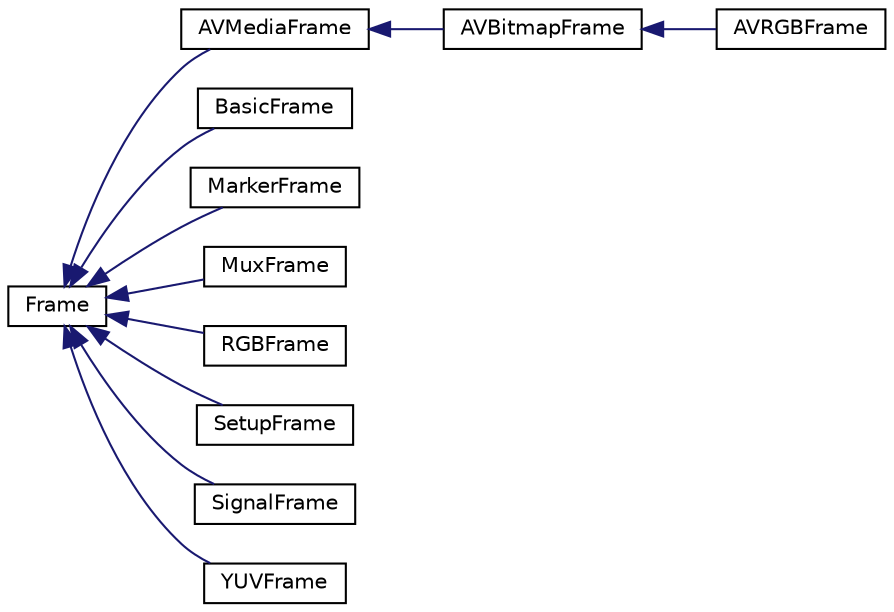 digraph "Graphical Class Hierarchy"
{
  edge [fontname="Helvetica",fontsize="10",labelfontname="Helvetica",labelfontsize="10"];
  node [fontname="Helvetica",fontsize="10",shape=record];
  rankdir="LR";
  Node0 [label="Frame",height=0.2,width=0.4,color="black", fillcolor="white", style="filled",URL="$classFrame.html",tooltip="Frame: An abstract queueable class. "];
  Node0 -> Node1 [dir="back",color="midnightblue",fontsize="10",style="solid",fontname="Helvetica"];
  Node1 [label="AVMediaFrame",height=0.2,width=0.4,color="black", fillcolor="white", style="filled",URL="$classAVMediaFrame.html",tooltip="Decoded Frame in FFmpeg format. "];
  Node1 -> Node2 [dir="back",color="midnightblue",fontsize="10",style="solid",fontname="Helvetica"];
  Node2 [label="AVBitmapFrame",height=0.2,width=0.4,color="black", fillcolor="white", style="filled",URL="$classAVBitmapFrame.html",tooltip="Decoded YUV/RGB frame in FFMpeg format. "];
  Node2 -> Node3 [dir="back",color="midnightblue",fontsize="10",style="solid",fontname="Helvetica"];
  Node3 [label="AVRGBFrame",height=0.2,width=0.4,color="black", fillcolor="white", style="filled",URL="$classAVRGBFrame.html",tooltip="Decoded YUV frame in a non-planar format (thus \"NP\") "];
  Node0 -> Node4 [dir="back",color="midnightblue",fontsize="10",style="solid",fontname="Helvetica"];
  Node4 [label="BasicFrame",height=0.2,width=0.4,color="black", fillcolor="white", style="filled",URL="$classBasicFrame.html",tooltip="Custom payload Frame. "];
  Node0 -> Node5 [dir="back",color="midnightblue",fontsize="10",style="solid",fontname="Helvetica"];
  Node5 [label="MarkerFrame",height=0.2,width=0.4,color="black", fillcolor="white", style="filled",URL="$classMarkerFrame.html"];
  Node0 -> Node6 [dir="back",color="midnightblue",fontsize="10",style="solid",fontname="Helvetica"];
  Node6 [label="MuxFrame",height=0.2,width=0.4,color="black", fillcolor="white", style="filled",URL="$classMuxFrame.html",tooltip="A muxed packet (in some container format) "];
  Node0 -> Node7 [dir="back",color="midnightblue",fontsize="10",style="solid",fontname="Helvetica"];
  Node7 [label="RGBFrame",height=0.2,width=0.4,color="black", fillcolor="white", style="filled",URL="$classRGBFrame.html",tooltip="Our own RGB24 structure. "];
  Node0 -> Node8 [dir="back",color="midnightblue",fontsize="10",style="solid",fontname="Helvetica"];
  Node8 [label="SetupFrame",height=0.2,width=0.4,color="black", fillcolor="white", style="filled",URL="$classSetupFrame.html",tooltip="Setup frame. "];
  Node0 -> Node9 [dir="back",color="midnightblue",fontsize="10",style="solid",fontname="Helvetica"];
  Node9 [label="SignalFrame",height=0.2,width=0.4,color="black", fillcolor="white", style="filled",URL="$classSignalFrame.html",tooltip="A frame signaling internal thread commands, states of recorded video, etc. "];
  Node0 -> Node10 [dir="back",color="midnightblue",fontsize="10",style="solid",fontname="Helvetica"];
  Node10 [label="YUVFrame",height=0.2,width=0.4,color="black", fillcolor="white", style="filled",URL="$classYUVFrame.html",tooltip="A GPU YUV frame. "];
}
